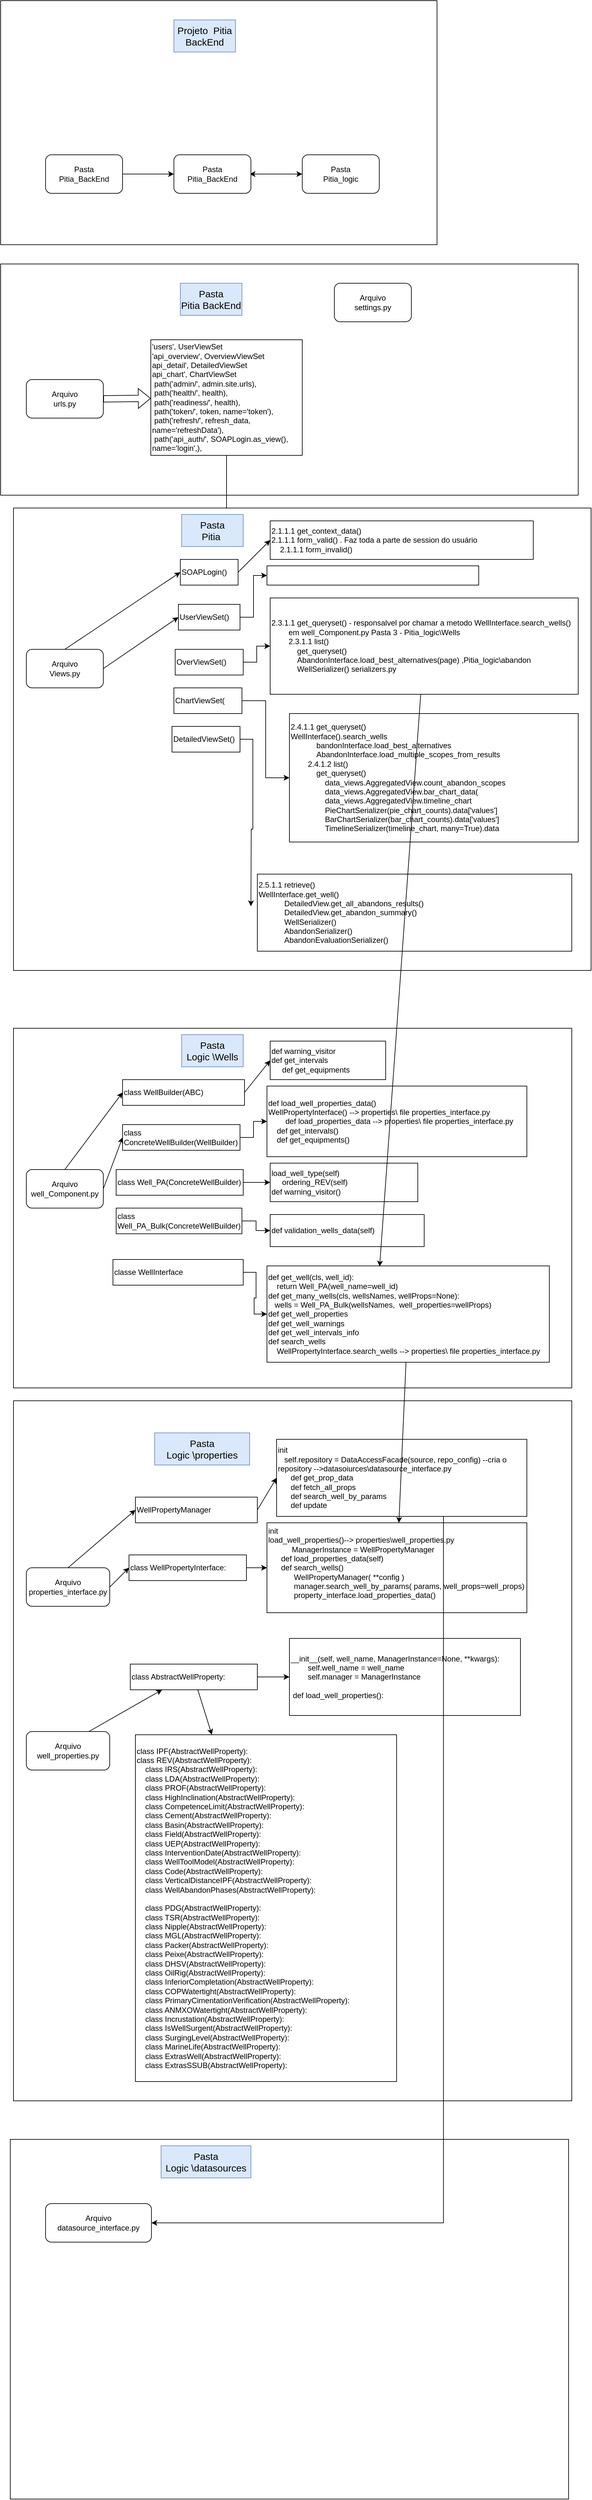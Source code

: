 <mxfile version="22.0.4" type="github">
  <diagram name="Página-1" id="M4AG1U2UbQ92fK8j8NIL">
    <mxGraphModel dx="821" dy="1945" grid="1" gridSize="10" guides="1" tooltips="1" connect="1" arrows="1" fold="1" page="1" pageScale="1" pageWidth="827" pageHeight="1169" math="0" shadow="0">
      <root>
        <mxCell id="0" />
        <mxCell id="1" parent="0" />
        <mxCell id="9rqynmllx5_fteItaD3S-75" value="" style="rounded=0;whiteSpace=wrap;html=1;" vertex="1" parent="1">
          <mxGeometry x="60" y="370" width="900" height="360" as="geometry" />
        </mxCell>
        <mxCell id="9rqynmllx5_fteItaD3S-1" value="" style="rounded=0;whiteSpace=wrap;html=1;" vertex="1" parent="1">
          <mxGeometry x="60" y="-40" width="680" height="380" as="geometry" />
        </mxCell>
        <mxCell id="9rqynmllx5_fteItaD3S-13" value="" style="edgeStyle=orthogonalEdgeStyle;rounded=0;orthogonalLoop=1;jettySize=auto;html=1;" edge="1" parent="1" source="9rqynmllx5_fteItaD3S-2" target="9rqynmllx5_fteItaD3S-12">
          <mxGeometry relative="1" as="geometry" />
        </mxCell>
        <mxCell id="9rqynmllx5_fteItaD3S-2" value="Pasta &lt;br&gt;Pitia_BackEnd" style="rounded=1;whiteSpace=wrap;html=1;" vertex="1" parent="1">
          <mxGeometry x="130" y="200" width="120" height="60" as="geometry" />
        </mxCell>
        <mxCell id="9rqynmllx5_fteItaD3S-4" value="Pasta&lt;br&gt;Pitia_logic" style="rounded=1;whiteSpace=wrap;html=1;" vertex="1" parent="1">
          <mxGeometry x="530" y="200" width="120" height="60" as="geometry" />
        </mxCell>
        <mxCell id="9rqynmllx5_fteItaD3S-7" value="" style="endArrow=classic;startArrow=classic;html=1;rounded=0;" edge="1" parent="1">
          <mxGeometry width="50" height="50" relative="1" as="geometry">
            <mxPoint x="448" y="230" as="sourcePoint" />
            <mxPoint x="530" y="230" as="targetPoint" />
            <Array as="points">
              <mxPoint x="530" y="230" />
            </Array>
          </mxGeometry>
        </mxCell>
        <mxCell id="9rqynmllx5_fteItaD3S-8" value="Projeto&amp;nbsp; Pitia BackEnd" style="text;html=1;strokeColor=#6c8ebf;fillColor=#dae8fc;align=center;verticalAlign=middle;whiteSpace=wrap;rounded=0;fontSize=15;" vertex="1" parent="1">
          <mxGeometry x="330" y="-10" width="96" height="50" as="geometry" />
        </mxCell>
        <mxCell id="9rqynmllx5_fteItaD3S-12" value="Pasta &lt;br&gt;Pitia_BackEnd" style="rounded=1;whiteSpace=wrap;html=1;" vertex="1" parent="1">
          <mxGeometry x="330" y="200" width="120" height="60" as="geometry" />
        </mxCell>
        <mxCell id="9rqynmllx5_fteItaD3S-15" value="Pasta&lt;br&gt;Pitia BackEnd" style="text;html=1;strokeColor=#6c8ebf;fillColor=#dae8fc;align=center;verticalAlign=middle;whiteSpace=wrap;rounded=0;fontSize=15;" vertex="1" parent="1">
          <mxGeometry x="340" y="400" width="96" height="50" as="geometry" />
        </mxCell>
        <mxCell id="9rqynmllx5_fteItaD3S-16" value="Arquivo&lt;br&gt;urls.py" style="rounded=1;whiteSpace=wrap;html=1;" vertex="1" parent="1">
          <mxGeometry x="100" y="550" width="120" height="60" as="geometry" />
        </mxCell>
        <mxCell id="9rqynmllx5_fteItaD3S-17" value="&lt;div&gt;&#39;users&#39;, UserViewSet&lt;/div&gt;&lt;div&gt;&lt;span style=&quot;background-color: initial;&quot;&gt;&#39;api_overview&#39;, OverviewViewSet&lt;/span&gt;&lt;br&gt;&lt;/div&gt;&lt;div&gt;api_detail&#39;, DetailedViewSet&lt;/div&gt;&lt;div&gt;api_chart&#39;, ChartViewSet&lt;/div&gt;&lt;div&gt;&lt;div&gt;&amp;nbsp;path(&#39;admin/&#39;, admin.site.urls),&lt;/div&gt;&lt;div&gt;&amp;nbsp;path(&#39;health/&#39;, health),&lt;/div&gt;&lt;div&gt;&amp;nbsp;path(&#39;readiness/&#39;, health),&lt;/div&gt;&lt;div&gt;&amp;nbsp;path(&#39;token/&#39;, token, name=&#39;token&#39;),&lt;/div&gt;&lt;div&gt;&amp;nbsp;path(&#39;refresh/&#39;, refresh_data, name=&#39;refreshData&#39;),&lt;/div&gt;&lt;div&gt;&amp;nbsp;path(&#39;api_auth/&#39;, SOAPLogin.as_view(), name=&#39;login&#39;,),&lt;/div&gt;&lt;/div&gt;" style="rounded=0;whiteSpace=wrap;html=1;align=left;spacingTop=0;" vertex="1" parent="1">
          <mxGeometry x="294" y="488" width="236" height="180" as="geometry" />
        </mxCell>
        <mxCell id="9rqynmllx5_fteItaD3S-18" value="" style="shape=flexArrow;endArrow=classic;html=1;rounded=0;exitX=1;exitY=0.5;exitDx=0;exitDy=0;" edge="1" parent="1" source="9rqynmllx5_fteItaD3S-16" target="9rqynmllx5_fteItaD3S-17">
          <mxGeometry width="50" height="50" relative="1" as="geometry">
            <mxPoint x="380" y="400" as="sourcePoint" />
            <mxPoint x="430" y="350" as="targetPoint" />
          </mxGeometry>
        </mxCell>
        <mxCell id="9rqynmllx5_fteItaD3S-20" value="Arquivo&lt;br&gt;settings.py" style="rounded=1;whiteSpace=wrap;html=1;" vertex="1" parent="1">
          <mxGeometry x="580" y="400" width="120" height="60" as="geometry" />
        </mxCell>
        <mxCell id="9rqynmllx5_fteItaD3S-21" value="Frameword Django" style="text;html=1;strokeColor=none;fillColor=none;align=center;verticalAlign=middle;whiteSpace=wrap;rounded=0;" vertex="1" parent="1">
          <mxGeometry x="110" y="770" width="60" height="30" as="geometry" />
        </mxCell>
        <mxCell id="9rqynmllx5_fteItaD3S-22" value="" style="edgeStyle=orthogonalEdgeStyle;rounded=0;orthogonalLoop=1;jettySize=auto;html=1;" edge="1" parent="1" source="9rqynmllx5_fteItaD3S-17">
          <mxGeometry relative="1" as="geometry">
            <mxPoint x="260" y="240" as="sourcePoint" />
            <mxPoint x="412" y="800" as="targetPoint" />
          </mxGeometry>
        </mxCell>
        <mxCell id="9rqynmllx5_fteItaD3S-23" value="" style="rounded=0;whiteSpace=wrap;html=1;" vertex="1" parent="1">
          <mxGeometry x="80" y="750" width="900" height="720" as="geometry" />
        </mxCell>
        <mxCell id="9rqynmllx5_fteItaD3S-24" value="Pasta&lt;br&gt;Pitia&amp;nbsp;" style="text;html=1;strokeColor=#6c8ebf;fillColor=#dae8fc;align=center;verticalAlign=middle;whiteSpace=wrap;rounded=0;fontSize=15;" vertex="1" parent="1">
          <mxGeometry x="342" y="760" width="96" height="50" as="geometry" />
        </mxCell>
        <mxCell id="9rqynmllx5_fteItaD3S-25" value="Arquivo&lt;br&gt;Views.py" style="rounded=1;whiteSpace=wrap;html=1;" vertex="1" parent="1">
          <mxGeometry x="100" y="970" width="120" height="60" as="geometry" />
        </mxCell>
        <mxCell id="9rqynmllx5_fteItaD3S-26" value="SOAPLogin()" style="rounded=0;whiteSpace=wrap;html=1;align=left;spacingTop=0;" vertex="1" parent="1">
          <mxGeometry x="340" y="830" width="90" height="40" as="geometry" />
        </mxCell>
        <mxCell id="9rqynmllx5_fteItaD3S-28" value="&lt;div&gt;2.1.1.1 get_context_data()&lt;/div&gt;&lt;div&gt;2.1.1.1 form_valid() . Faz toda a parte de session do usuário&lt;span style=&quot;&quot;&gt;&lt;/span&gt;&lt;/div&gt;&lt;div&gt;&lt;span style=&quot;&quot;&gt;&lt;span style=&quot;&quot;&gt;&lt;span style=&quot;white-space: pre;&quot;&gt;&amp;nbsp;&amp;nbsp;&amp;nbsp;&amp;nbsp;&lt;/span&gt;&lt;/span&gt;2.1.1.1 form_invalid()&lt;/span&gt;&lt;/div&gt;" style="rounded=0;whiteSpace=wrap;html=1;align=left;spacingTop=0;" vertex="1" parent="1">
          <mxGeometry x="480" y="770" width="410" height="60" as="geometry" />
        </mxCell>
        <mxCell id="9rqynmllx5_fteItaD3S-29" value="" style="endArrow=classic;html=1;rounded=0;entryX=0;entryY=0.5;entryDx=0;entryDy=0;exitX=0.5;exitY=0;exitDx=0;exitDy=0;" edge="1" parent="1" source="9rqynmllx5_fteItaD3S-25" target="9rqynmllx5_fteItaD3S-26">
          <mxGeometry width="50" height="50" relative="1" as="geometry">
            <mxPoint x="200" y="980" as="sourcePoint" />
            <mxPoint x="250" y="930" as="targetPoint" />
          </mxGeometry>
        </mxCell>
        <mxCell id="9rqynmllx5_fteItaD3S-30" value="" style="endArrow=classic;html=1;rounded=0;entryX=0;entryY=0.5;entryDx=0;entryDy=0;exitX=1;exitY=0.5;exitDx=0;exitDy=0;" edge="1" parent="1" source="9rqynmllx5_fteItaD3S-26" target="9rqynmllx5_fteItaD3S-28">
          <mxGeometry width="50" height="50" relative="1" as="geometry">
            <mxPoint x="210" y="990" as="sourcePoint" />
            <mxPoint x="320" y="930" as="targetPoint" />
          </mxGeometry>
        </mxCell>
        <mxCell id="9rqynmllx5_fteItaD3S-39" value="" style="edgeStyle=orthogonalEdgeStyle;rounded=0;orthogonalLoop=1;jettySize=auto;html=1;entryX=0;entryY=0.5;entryDx=0;entryDy=0;" edge="1" parent="1" source="9rqynmllx5_fteItaD3S-35" target="9rqynmllx5_fteItaD3S-44">
          <mxGeometry relative="1" as="geometry">
            <mxPoint x="426" y="990" as="targetPoint" />
            <Array as="points" />
          </mxGeometry>
        </mxCell>
        <mxCell id="9rqynmllx5_fteItaD3S-35" value="UserViewSet()" style="rounded=0;whiteSpace=wrap;html=1;align=left;spacingTop=0;" vertex="1" parent="1">
          <mxGeometry x="337" y="900" width="96" height="40" as="geometry" />
        </mxCell>
        <mxCell id="9rqynmllx5_fteItaD3S-37" value="" style="endArrow=classic;html=1;rounded=0;exitX=1;exitY=0.5;exitDx=0;exitDy=0;entryX=0;entryY=0.5;entryDx=0;entryDy=0;" edge="1" parent="1" target="9rqynmllx5_fteItaD3S-35" source="9rqynmllx5_fteItaD3S-25">
          <mxGeometry width="50" height="50" relative="1" as="geometry">
            <mxPoint x="200" y="1050" as="sourcePoint" />
            <mxPoint x="310" y="990" as="targetPoint" />
          </mxGeometry>
        </mxCell>
        <mxCell id="9rqynmllx5_fteItaD3S-40" value="OverViewSet()" style="rounded=0;whiteSpace=wrap;html=1;align=left;spacingTop=0;" vertex="1" parent="1">
          <mxGeometry x="332" y="970" width="106" height="40" as="geometry" />
        </mxCell>
        <mxCell id="9rqynmllx5_fteItaD3S-41" value="ChartViewSet(" style="rounded=0;whiteSpace=wrap;html=1;align=left;spacingTop=0;" vertex="1" parent="1">
          <mxGeometry x="330" y="1030" width="106" height="40" as="geometry" />
        </mxCell>
        <mxCell id="9rqynmllx5_fteItaD3S-44" value="" style="rounded=0;whiteSpace=wrap;html=1;align=left;spacingTop=0;" vertex="1" parent="1">
          <mxGeometry x="475" y="840" width="330" height="30" as="geometry" />
        </mxCell>
        <mxCell id="9rqynmllx5_fteItaD3S-46" value="DetailedViewSet()" style="rounded=0;whiteSpace=wrap;html=1;align=left;spacingTop=0;" vertex="1" parent="1">
          <mxGeometry x="327" y="1090" width="106" height="40" as="geometry" />
        </mxCell>
        <mxCell id="9rqynmllx5_fteItaD3S-47" value="&lt;div&gt;2.3.1.1 get_queryset() - responsalvel por chamar&amp;nbsp;&lt;span style=&quot;background-color: initial;&quot;&gt;a metodo WellInterface.search_wells()&amp;nbsp;&lt;/span&gt;&lt;/div&gt;&lt;div&gt;&lt;span style=&quot;&quot;&gt;&lt;/span&gt;&lt;/div&gt;&lt;div&gt;&lt;span style=&quot;&quot;&gt;&lt;span style=&quot;&quot;&gt;&lt;span style=&quot;white-space: pre;&quot;&gt;&amp;nbsp;&amp;nbsp;&amp;nbsp;&amp;nbsp;&lt;/span&gt;&lt;span style=&quot;white-space: pre;&quot;&gt;&amp;nbsp;&amp;nbsp;&amp;nbsp;&amp;nbsp;&lt;/span&gt;&lt;/span&gt;em well_Component.py Pasta 3 - Pitia_logic\Wells&lt;/span&gt;&lt;/div&gt;&lt;div&gt;&lt;span style=&quot;&quot;&gt;&lt;span style=&quot;&quot;&gt;&lt;span style=&quot;white-space: pre;&quot;&gt;&amp;nbsp;&amp;nbsp;&amp;nbsp;&amp;nbsp;&lt;/span&gt;&lt;span style=&quot;white-space: pre;&quot;&gt;&amp;nbsp;&amp;nbsp;&amp;nbsp;&amp;nbsp;&lt;/span&gt;&lt;/span&gt;2.3.1.1 list()&lt;/span&gt;&lt;/div&gt;&lt;div&gt;&lt;span style=&quot;&quot;&gt;&lt;span style=&quot;&quot;&gt;&lt;span style=&quot;white-space: pre;&quot;&gt;&amp;nbsp;&amp;nbsp;&amp;nbsp;&amp;nbsp;&lt;/span&gt;&lt;span style=&quot;white-space: pre;&quot;&gt;&amp;nbsp;&amp;nbsp;&amp;nbsp;&amp;nbsp;&lt;/span&gt;&lt;span style=&quot;white-space: pre;&quot;&gt;&amp;nbsp;&amp;nbsp;&amp;nbsp;&amp;nbsp;&lt;/span&gt;&lt;/span&gt;get_queryset()&lt;/span&gt;&lt;/div&gt;&lt;div&gt;&lt;span style=&quot;&quot;&gt;&lt;span style=&quot;&quot;&gt;&lt;span style=&quot;white-space: pre;&quot;&gt;&amp;nbsp;&amp;nbsp;&amp;nbsp;&amp;nbsp;&lt;/span&gt;&lt;span style=&quot;white-space: pre;&quot;&gt;&amp;nbsp;&amp;nbsp;&amp;nbsp;&amp;nbsp;&lt;/span&gt;&lt;span style=&quot;white-space: pre;&quot;&gt;&amp;nbsp;&amp;nbsp;&amp;nbsp;&amp;nbsp;&lt;/span&gt;&lt;/span&gt;AbandonInterface.load_best_alternatives(page) ,Pitia_logic\abandon&lt;/span&gt;&lt;/div&gt;&lt;div&gt;&lt;span style=&quot;&quot;&gt;&lt;span style=&quot;&quot;&gt;&lt;span style=&quot;white-space: pre;&quot;&gt;&amp;nbsp;&amp;nbsp;&amp;nbsp;&amp;nbsp;&lt;/span&gt;&lt;span style=&quot;white-space: pre;&quot;&gt;&amp;nbsp;&amp;nbsp;&amp;nbsp;&amp;nbsp;&lt;/span&gt;&lt;span style=&quot;white-space: pre;&quot;&gt;&amp;nbsp;&amp;nbsp;&amp;nbsp;&amp;nbsp;&lt;/span&gt;&lt;/span&gt;WellSerializer() serializers.py&lt;/span&gt;&lt;/div&gt;" style="rounded=0;whiteSpace=wrap;html=1;align=left;spacingTop=0;" vertex="1" parent="1">
          <mxGeometry x="480" y="890" width="480" height="150" as="geometry" />
        </mxCell>
        <mxCell id="9rqynmllx5_fteItaD3S-49" value="&lt;div&gt;2.4.1.1 get_queryset()&lt;/div&gt;&lt;div&gt;WellInterface().search_wells&lt;span style=&quot;&quot;&gt;&lt;/span&gt;&lt;/div&gt;&lt;div&gt;&lt;span style=&quot;&quot;&gt;&lt;span style=&quot;&quot;&gt;&lt;span style=&quot;white-space: pre;&quot;&gt;&amp;nbsp;&amp;nbsp;&amp;nbsp;&amp;nbsp;&lt;/span&gt;&lt;span style=&quot;white-space: pre;&quot;&gt;&amp;nbsp;&amp;nbsp;&amp;nbsp;&amp;nbsp;&lt;/span&gt;&lt;span style=&quot;white-space: pre;&quot;&gt;&amp;nbsp;&amp;nbsp;&amp;nbsp;&amp;nbsp;&lt;/span&gt;&lt;/span&gt;bandonInterface.load_best_alternatives&lt;/span&gt;&lt;/div&gt;&lt;div&gt;&lt;span style=&quot;&quot;&gt;&lt;span style=&quot;&quot;&gt;&lt;span style=&quot;white-space: pre;&quot;&gt;&amp;nbsp;&amp;nbsp;&amp;nbsp;&amp;nbsp;&lt;/span&gt;&lt;span style=&quot;white-space: pre;&quot;&gt;&amp;nbsp;&amp;nbsp;&amp;nbsp;&amp;nbsp;&lt;/span&gt;&lt;span style=&quot;white-space: pre;&quot;&gt;&amp;nbsp;&amp;nbsp;&amp;nbsp;&amp;nbsp;&lt;/span&gt;&lt;/span&gt;AbandonInterface.load_multiple_scopes_from_results&lt;/span&gt;&lt;/div&gt;&lt;div&gt;&lt;span style=&quot;&quot;&gt;&lt;span style=&quot;&quot;&gt;&lt;span style=&quot;white-space: pre;&quot;&gt;&amp;nbsp;&amp;nbsp;&amp;nbsp;&amp;nbsp;&lt;/span&gt;&lt;span style=&quot;white-space: pre;&quot;&gt;&amp;nbsp;&amp;nbsp;&amp;nbsp;&amp;nbsp;&lt;/span&gt;&lt;/span&gt;2.4.1.2 list()&lt;/span&gt;&lt;/div&gt;&lt;div&gt;&lt;span style=&quot;&quot;&gt;&lt;span style=&quot;&quot;&gt;&lt;span style=&quot;white-space: pre;&quot;&gt;&amp;nbsp;&amp;nbsp;&amp;nbsp;&amp;nbsp;&lt;/span&gt;&lt;span style=&quot;white-space: pre;&quot;&gt;&amp;nbsp;&amp;nbsp;&amp;nbsp;&amp;nbsp;&lt;/span&gt;&lt;span style=&quot;white-space: pre;&quot;&gt;&amp;nbsp;&amp;nbsp;&amp;nbsp;&amp;nbsp;&lt;/span&gt;&lt;/span&gt;get_queryset()&lt;/span&gt;&lt;/div&gt;&lt;div&gt;&lt;span style=&quot;&quot;&gt;&lt;span style=&quot;&quot;&gt;&lt;span style=&quot;white-space: pre;&quot;&gt;&amp;nbsp;&amp;nbsp;&amp;nbsp;&amp;nbsp;&lt;/span&gt;&lt;span style=&quot;white-space: pre;&quot;&gt;&amp;nbsp;&amp;nbsp;&amp;nbsp;&amp;nbsp;&lt;/span&gt;&lt;span style=&quot;white-space: pre;&quot;&gt;&amp;nbsp;&amp;nbsp;&amp;nbsp;&amp;nbsp;&lt;/span&gt;&lt;span style=&quot;white-space: pre;&quot;&gt;&amp;nbsp;&amp;nbsp;&amp;nbsp;&amp;nbsp;&lt;/span&gt;&lt;/span&gt;data_views.AggregatedView.count_abandon_scopes&lt;/span&gt;&lt;/div&gt;&lt;div&gt;&lt;span style=&quot;&quot;&gt;&lt;span style=&quot;&quot;&gt;&lt;span style=&quot;white-space: pre;&quot;&gt;&amp;nbsp;&amp;nbsp;&amp;nbsp;&amp;nbsp;&lt;/span&gt;&lt;span style=&quot;white-space: pre;&quot;&gt;&amp;nbsp;&amp;nbsp;&amp;nbsp;&amp;nbsp;&lt;/span&gt;&lt;span style=&quot;white-space: pre;&quot;&gt;&amp;nbsp;&amp;nbsp;&amp;nbsp;&amp;nbsp;&lt;/span&gt;&lt;span style=&quot;white-space: pre;&quot;&gt;&amp;nbsp;&amp;nbsp;&amp;nbsp;&amp;nbsp;&lt;/span&gt;&lt;/span&gt;data_views.AggregatedView.bar_chart_data(&lt;/span&gt;&lt;/div&gt;&lt;div&gt;&lt;span style=&quot;&quot;&gt;&lt;span style=&quot;&quot;&gt;&lt;span style=&quot;white-space: pre;&quot;&gt;&amp;nbsp;&amp;nbsp;&amp;nbsp;&amp;nbsp;&lt;/span&gt;&lt;span style=&quot;white-space: pre;&quot;&gt;&amp;nbsp;&amp;nbsp;&amp;nbsp;&amp;nbsp;&lt;/span&gt;&lt;span style=&quot;white-space: pre;&quot;&gt;&amp;nbsp;&amp;nbsp;&amp;nbsp;&amp;nbsp;&lt;/span&gt;&lt;span style=&quot;white-space: pre;&quot;&gt;&amp;nbsp;&amp;nbsp;&amp;nbsp;&amp;nbsp;&lt;/span&gt;&lt;/span&gt;data_views.AggregatedView.timeline_chart&lt;span style=&quot;&quot;&gt;&lt;span style=&quot;white-space: pre;&quot;&gt;&amp;nbsp;&amp;nbsp;&amp;nbsp;&amp;nbsp;&lt;/span&gt;&lt;/span&gt;&lt;/span&gt;&lt;/div&gt;&lt;div&gt;&lt;span style=&quot;&quot;&gt;&lt;span style=&quot;&quot;&gt;&lt;span style=&quot;white-space: pre;&quot;&gt;&amp;nbsp;&amp;nbsp;&amp;nbsp;&amp;nbsp;&lt;/span&gt;&lt;span style=&quot;white-space: pre;&quot;&gt;&amp;nbsp;&amp;nbsp;&amp;nbsp;&amp;nbsp;&lt;/span&gt;&lt;span style=&quot;white-space: pre;&quot;&gt;&amp;nbsp;&amp;nbsp;&amp;nbsp;&amp;nbsp;&lt;/span&gt;&lt;span style=&quot;white-space: pre;&quot;&gt;&amp;nbsp;&amp;nbsp;&amp;nbsp;&amp;nbsp;&lt;/span&gt;&lt;/span&gt;PieChartSerializer(pie_chart_counts).data[&#39;values&#39;]&lt;/span&gt;&lt;/div&gt;&lt;div&gt;&lt;span style=&quot;&quot;&gt;&lt;span style=&quot;&quot;&gt;&lt;span style=&quot;white-space: pre;&quot;&gt;&amp;nbsp;&amp;nbsp;&amp;nbsp;&amp;nbsp;&lt;/span&gt;&lt;span style=&quot;white-space: pre;&quot;&gt;&amp;nbsp;&amp;nbsp;&amp;nbsp;&amp;nbsp;&lt;/span&gt;&lt;span style=&quot;white-space: pre;&quot;&gt;&amp;nbsp;&amp;nbsp;&amp;nbsp;&amp;nbsp;&lt;/span&gt;&lt;span style=&quot;white-space: pre;&quot;&gt;&amp;nbsp;&amp;nbsp;&amp;nbsp;&amp;nbsp;&lt;/span&gt;&lt;/span&gt;BarChartSerializer(bar_chart_counts).data[&#39;values&#39;]&lt;/span&gt;&lt;/div&gt;&lt;div&gt;&lt;span style=&quot;&quot;&gt;&lt;span style=&quot;&quot;&gt;&lt;span style=&quot;white-space: pre;&quot;&gt;&amp;nbsp;&amp;nbsp;&amp;nbsp;&amp;nbsp;&lt;/span&gt;&lt;span style=&quot;white-space: pre;&quot;&gt;&amp;nbsp;&amp;nbsp;&amp;nbsp;&amp;nbsp;&lt;/span&gt;&lt;span style=&quot;white-space: pre;&quot;&gt;&amp;nbsp;&amp;nbsp;&amp;nbsp;&amp;nbsp;&lt;/span&gt;&lt;span style=&quot;white-space: pre;&quot;&gt;&amp;nbsp;&amp;nbsp;&amp;nbsp;&amp;nbsp;&lt;/span&gt;&lt;/span&gt;TimelineSerializer(timeline_chart, many=True).data&lt;/span&gt;&lt;/div&gt;" style="rounded=0;whiteSpace=wrap;html=1;align=left;spacingTop=0;" vertex="1" parent="1">
          <mxGeometry x="510" y="1070" width="450" height="200" as="geometry" />
        </mxCell>
        <mxCell id="9rqynmllx5_fteItaD3S-50" value="&lt;div&gt;2.5.1.1 retrieve()&lt;/div&gt;&lt;div&gt;WellInterface.get_well()&lt;span style=&quot;&quot;&gt;&lt;/span&gt;&lt;/div&gt;&lt;div&gt;&lt;span style=&quot;&quot;&gt;&lt;span style=&quot;&quot;&gt;&lt;span style=&quot;white-space: pre;&quot;&gt;&amp;nbsp;&amp;nbsp;&amp;nbsp;&amp;nbsp;&lt;/span&gt;&lt;span style=&quot;white-space: pre;&quot;&gt;&amp;nbsp;&amp;nbsp;&amp;nbsp;&amp;nbsp;&lt;/span&gt;&lt;span style=&quot;white-space: pre;&quot;&gt;&amp;nbsp;&amp;nbsp;&amp;nbsp;&amp;nbsp;&lt;/span&gt;&lt;/span&gt;DetailedView.get_all_abandons_results()&lt;/span&gt;&lt;/div&gt;&lt;div&gt;&lt;span style=&quot;&quot;&gt;&lt;span style=&quot;&quot;&gt;&lt;span style=&quot;white-space: pre;&quot;&gt;&amp;nbsp;&amp;nbsp;&amp;nbsp;&amp;nbsp;&lt;/span&gt;&lt;span style=&quot;white-space: pre;&quot;&gt;&amp;nbsp;&amp;nbsp;&amp;nbsp;&amp;nbsp;&lt;/span&gt;&lt;span style=&quot;white-space: pre;&quot;&gt;&amp;nbsp;&amp;nbsp;&amp;nbsp;&amp;nbsp;&lt;/span&gt;&lt;/span&gt;DetailedView.get_abandon_summary()&lt;/span&gt;&lt;/div&gt;&lt;div&gt;&lt;span style=&quot;&quot;&gt;&lt;span style=&quot;&quot;&gt;&lt;span style=&quot;white-space: pre;&quot;&gt;&amp;nbsp;&amp;nbsp;&amp;nbsp;&amp;nbsp;&lt;/span&gt;&lt;span style=&quot;white-space: pre;&quot;&gt;&amp;nbsp;&amp;nbsp;&amp;nbsp;&amp;nbsp;&lt;/span&gt;&lt;span style=&quot;white-space: pre;&quot;&gt;&amp;nbsp;&amp;nbsp;&amp;nbsp;&amp;nbsp;&lt;/span&gt;&lt;/span&gt;WellSerializer()&lt;/span&gt;&lt;/div&gt;&lt;div&gt;&lt;span style=&quot;&quot;&gt;&lt;span style=&quot;&quot;&gt;&lt;span style=&quot;white-space: pre;&quot;&gt;&amp;nbsp;&amp;nbsp;&amp;nbsp;&amp;nbsp;&lt;/span&gt;&lt;span style=&quot;white-space: pre;&quot;&gt;&amp;nbsp;&amp;nbsp;&amp;nbsp;&amp;nbsp;&lt;/span&gt;&lt;span style=&quot;white-space: pre;&quot;&gt;&amp;nbsp;&amp;nbsp;&amp;nbsp;&amp;nbsp;&lt;/span&gt;&lt;/span&gt;AbandonSerializer()&lt;/span&gt;&lt;/div&gt;&lt;div&gt;&lt;span style=&quot;&quot;&gt;&lt;span style=&quot;&quot;&gt;&lt;span style=&quot;white-space: pre;&quot;&gt;&amp;nbsp;&amp;nbsp;&amp;nbsp;&amp;nbsp;&lt;/span&gt;&lt;span style=&quot;white-space: pre;&quot;&gt;&amp;nbsp;&amp;nbsp;&amp;nbsp;&amp;nbsp;&lt;/span&gt;&lt;span style=&quot;white-space: pre;&quot;&gt;&amp;nbsp;&amp;nbsp;&amp;nbsp;&amp;nbsp;&lt;/span&gt;&lt;/span&gt;AbandonEvaluationSerializer()&lt;/span&gt;&lt;/div&gt;" style="rounded=0;whiteSpace=wrap;html=1;align=left;spacingTop=0;" vertex="1" parent="1">
          <mxGeometry x="460" y="1320" width="490" height="120" as="geometry" />
        </mxCell>
        <mxCell id="9rqynmllx5_fteItaD3S-51" value="" style="edgeStyle=orthogonalEdgeStyle;rounded=0;orthogonalLoop=1;jettySize=auto;html=1;entryX=0;entryY=0.5;entryDx=0;entryDy=0;" edge="1" parent="1" source="9rqynmllx5_fteItaD3S-40" target="9rqynmllx5_fteItaD3S-47">
          <mxGeometry relative="1" as="geometry">
            <mxPoint x="443" y="930" as="sourcePoint" />
            <mxPoint x="490" y="960" as="targetPoint" />
            <Array as="points" />
          </mxGeometry>
        </mxCell>
        <mxCell id="9rqynmllx5_fteItaD3S-52" value="" style="edgeStyle=orthogonalEdgeStyle;rounded=0;orthogonalLoop=1;jettySize=auto;html=1;" edge="1" parent="1" source="9rqynmllx5_fteItaD3S-41" target="9rqynmllx5_fteItaD3S-49">
          <mxGeometry relative="1" as="geometry">
            <mxPoint x="448" y="1000" as="sourcePoint" />
            <mxPoint x="490" y="970" as="targetPoint" />
            <Array as="points" />
          </mxGeometry>
        </mxCell>
        <mxCell id="9rqynmllx5_fteItaD3S-53" value="" style="edgeStyle=orthogonalEdgeStyle;rounded=0;orthogonalLoop=1;jettySize=auto;html=1;exitX=1;exitY=0.5;exitDx=0;exitDy=0;" edge="1" parent="1" source="9rqynmllx5_fteItaD3S-46">
          <mxGeometry relative="1" as="geometry">
            <mxPoint x="446" y="1060" as="sourcePoint" />
            <mxPoint x="450" y="1370" as="targetPoint" />
            <Array as="points" />
          </mxGeometry>
        </mxCell>
        <mxCell id="9rqynmllx5_fteItaD3S-55" value="" style="rounded=0;whiteSpace=wrap;html=1;" vertex="1" parent="1">
          <mxGeometry x="80" y="1560" width="870" height="560" as="geometry" />
        </mxCell>
        <mxCell id="9rqynmllx5_fteItaD3S-56" value="Pasta&lt;br&gt;Logic \Wells" style="text;html=1;strokeColor=#6c8ebf;fillColor=#dae8fc;align=center;verticalAlign=middle;whiteSpace=wrap;rounded=0;fontSize=15;" vertex="1" parent="1">
          <mxGeometry x="342" y="1570" width="96" height="50" as="geometry" />
        </mxCell>
        <mxCell id="9rqynmllx5_fteItaD3S-57" value="Arquivo&lt;br&gt;well_Component.py" style="rounded=1;whiteSpace=wrap;html=1;" vertex="1" parent="1">
          <mxGeometry x="100" y="1780" width="120" height="60" as="geometry" />
        </mxCell>
        <mxCell id="9rqynmllx5_fteItaD3S-58" value="class WellBuilder(ABC)" style="rounded=0;whiteSpace=wrap;html=1;align=left;spacingTop=0;" vertex="1" parent="1">
          <mxGeometry x="250" y="1640" width="190" height="40" as="geometry" />
        </mxCell>
        <mxCell id="9rqynmllx5_fteItaD3S-59" value="&lt;div&gt;def warning_visitor&lt;/div&gt;&lt;div&gt; def get_intervals&lt;span style=&quot;&quot;&gt;&lt;/span&gt;&lt;/div&gt;&lt;div&gt;&lt;span style=&quot;&quot;&gt;&lt;span style=&quot;&quot;&gt;&lt;span style=&quot;white-space: pre;&quot;&gt;&amp;nbsp;&amp;nbsp;&amp;nbsp;&amp;nbsp;&lt;/span&gt;&lt;/span&gt; def get_equipments&lt;/span&gt;&lt;/div&gt;" style="rounded=0;whiteSpace=wrap;html=1;align=left;spacingTop=0;" vertex="1" parent="1">
          <mxGeometry x="480" y="1580" width="180" height="60" as="geometry" />
        </mxCell>
        <mxCell id="9rqynmllx5_fteItaD3S-60" value="" style="endArrow=classic;html=1;rounded=0;entryX=0;entryY=0.5;entryDx=0;entryDy=0;exitX=0.5;exitY=0;exitDx=0;exitDy=0;" edge="1" parent="1" source="9rqynmllx5_fteItaD3S-57" target="9rqynmllx5_fteItaD3S-58">
          <mxGeometry width="50" height="50" relative="1" as="geometry">
            <mxPoint x="200" y="1790" as="sourcePoint" />
            <mxPoint x="250" y="1740" as="targetPoint" />
          </mxGeometry>
        </mxCell>
        <mxCell id="9rqynmllx5_fteItaD3S-61" value="" style="endArrow=classic;html=1;rounded=0;entryX=0;entryY=0.5;entryDx=0;entryDy=0;exitX=1;exitY=0.5;exitDx=0;exitDy=0;" edge="1" parent="1" source="9rqynmllx5_fteItaD3S-58" target="9rqynmllx5_fteItaD3S-59">
          <mxGeometry width="50" height="50" relative="1" as="geometry">
            <mxPoint x="210" y="1800" as="sourcePoint" />
            <mxPoint x="320" y="1740" as="targetPoint" />
          </mxGeometry>
        </mxCell>
        <mxCell id="9rqynmllx5_fteItaD3S-62" value="" style="edgeStyle=orthogonalEdgeStyle;rounded=0;orthogonalLoop=1;jettySize=auto;html=1;entryX=0;entryY=0.5;entryDx=0;entryDy=0;" edge="1" parent="1" source="9rqynmllx5_fteItaD3S-63" target="9rqynmllx5_fteItaD3S-67">
          <mxGeometry relative="1" as="geometry">
            <mxPoint x="426" y="1800" as="targetPoint" />
            <Array as="points" />
          </mxGeometry>
        </mxCell>
        <mxCell id="9rqynmllx5_fteItaD3S-63" value="class ConcreteWellBuilder(WellBuilder)" style="rounded=0;whiteSpace=wrap;html=1;align=left;spacingTop=0;" vertex="1" parent="1">
          <mxGeometry x="250" y="1710" width="183" height="40" as="geometry" />
        </mxCell>
        <mxCell id="9rqynmllx5_fteItaD3S-64" value="" style="endArrow=classic;html=1;rounded=0;exitX=1;exitY=0.5;exitDx=0;exitDy=0;entryX=0;entryY=0.5;entryDx=0;entryDy=0;" edge="1" parent="1" source="9rqynmllx5_fteItaD3S-57" target="9rqynmllx5_fteItaD3S-63">
          <mxGeometry width="50" height="50" relative="1" as="geometry">
            <mxPoint x="200" y="1860" as="sourcePoint" />
            <mxPoint x="310" y="1800" as="targetPoint" />
          </mxGeometry>
        </mxCell>
        <mxCell id="9rqynmllx5_fteItaD3S-65" value="class Well_PA(ConcreteWellBuilder)" style="rounded=0;whiteSpace=wrap;html=1;align=left;spacingTop=0;" vertex="1" parent="1">
          <mxGeometry x="240" y="1780" width="198" height="40" as="geometry" />
        </mxCell>
        <mxCell id="9rqynmllx5_fteItaD3S-66" value="class Well_PA_Bulk(ConcreteWellBuilder)" style="rounded=0;whiteSpace=wrap;html=1;align=left;spacingTop=0;" vertex="1" parent="1">
          <mxGeometry x="240" y="1840" width="196" height="40" as="geometry" />
        </mxCell>
        <mxCell id="9rqynmllx5_fteItaD3S-67" value="&lt;div&gt;def load_well_properties_data()&lt;/div&gt;&lt;div&gt;WellPropertyInterface() --&amp;gt; properties\ file properties_interface.py&lt;span style=&quot;&quot;&gt;&lt;/span&gt;&lt;/div&gt;&lt;div&gt;&lt;span style=&quot;&quot;&gt;&lt;span style=&quot;&quot;&gt;&lt;span style=&quot;white-space: pre;&quot;&gt;&amp;nbsp;&amp;nbsp;&amp;nbsp;&amp;nbsp;&lt;/span&gt;&lt;span style=&quot;white-space: pre;&quot;&gt;&amp;nbsp;&amp;nbsp;&amp;nbsp;&amp;nbsp;&lt;/span&gt;&lt;/span&gt;def load_properties_data --&amp;gt; properties\ file properties_interface.py&lt;/span&gt;&lt;/div&gt;&lt;div&gt;&lt;span style=&quot;&quot;&gt;&lt;span style=&quot;&quot;&gt;&lt;span style=&quot;white-space: pre;&quot;&gt;&amp;nbsp;&amp;nbsp;&amp;nbsp;&amp;nbsp;&lt;/span&gt;&lt;/span&gt;def get_intervals()&lt;/span&gt;&lt;/div&gt;&lt;div&gt;&lt;span style=&quot;&quot;&gt;&lt;span style=&quot;&quot;&gt;&lt;span style=&quot;white-space: pre;&quot;&gt;&amp;nbsp;&amp;nbsp;&amp;nbsp;&amp;nbsp;&lt;/span&gt;&lt;/span&gt;def get_equipments()&lt;/span&gt;&lt;/div&gt;" style="rounded=0;whiteSpace=wrap;html=1;align=left;spacingTop=0;" vertex="1" parent="1">
          <mxGeometry x="475" y="1650" width="405" height="110" as="geometry" />
        </mxCell>
        <mxCell id="9rqynmllx5_fteItaD3S-68" value="classe WellInterface" style="rounded=0;whiteSpace=wrap;html=1;align=left;spacingTop=0;" vertex="1" parent="1">
          <mxGeometry x="235" y="1920" width="203" height="40" as="geometry" />
        </mxCell>
        <mxCell id="9rqynmllx5_fteItaD3S-69" value="&lt;div&gt;load_well_type(self)&lt;/div&gt;&lt;div&gt;&amp;nbsp; &amp;nbsp; &amp;nbsp;ordering_REV(self)&lt;/div&gt;&lt;div&gt; def warning_visitor()&lt;span style=&quot;&quot;&gt;&lt;/span&gt;&lt;/div&gt;" style="rounded=0;whiteSpace=wrap;html=1;align=left;spacingTop=0;" vertex="1" parent="1">
          <mxGeometry x="480" y="1770" width="230" height="60" as="geometry" />
        </mxCell>
        <mxCell id="9rqynmllx5_fteItaD3S-70" value="def validation_wells_data(self)&amp;nbsp;" style="rounded=0;whiteSpace=wrap;html=1;align=left;spacingTop=0;" vertex="1" parent="1">
          <mxGeometry x="480" y="1850" width="240" height="50" as="geometry" />
        </mxCell>
        <mxCell id="9rqynmllx5_fteItaD3S-71" value="&lt;div&gt;def get_well(cls, well_id):&lt;/div&gt;&lt;div&gt;&amp;nbsp; &amp;nbsp; return Well_PA(well_name=well_id)&lt;/div&gt;&lt;div&gt; def get_many_wells(cls, wellsNames, wellProps=None):&lt;span style=&quot;&quot;&gt;&lt;/span&gt;&lt;/div&gt;&lt;div&gt;&amp;nbsp; &amp;nbsp;wells = Well_PA_Bulk(wellsNames,&amp;nbsp; well_properties=wellProps)&lt;/div&gt;&lt;div&gt;&lt;span style=&quot;&quot;&gt;def get_well_properties&lt;/span&gt;&lt;/div&gt;&lt;div&gt;&lt;span style=&quot;&quot;&gt;def get_well_warnings&lt;/span&gt;&lt;/div&gt;&lt;div&gt;&lt;span style=&quot;&quot;&gt;def get_well_intervals_info&lt;/span&gt;&lt;/div&gt;&lt;div&gt;&lt;span style=&quot;&quot;&gt;def search_wells&lt;/span&gt;&lt;/div&gt;&lt;div&gt;&lt;span style=&quot;&quot;&gt;&lt;span style=&quot;&quot;&gt;&lt;span style=&quot;white-space: pre;&quot;&gt;&amp;nbsp;&amp;nbsp;&amp;nbsp;&amp;nbsp;&lt;/span&gt;&lt;/span&gt;WellPropertyInterface.search_wells --&amp;gt; properties\ file properties_interface.py&lt;/span&gt;&lt;/div&gt;" style="rounded=0;whiteSpace=wrap;html=1;align=left;spacingTop=0;" vertex="1" parent="1">
          <mxGeometry x="475" y="1930" width="440" height="150" as="geometry" />
        </mxCell>
        <mxCell id="9rqynmllx5_fteItaD3S-72" value="" style="edgeStyle=orthogonalEdgeStyle;rounded=0;orthogonalLoop=1;jettySize=auto;html=1;entryX=0;entryY=0.5;entryDx=0;entryDy=0;" edge="1" parent="1" source="9rqynmllx5_fteItaD3S-65" target="9rqynmllx5_fteItaD3S-69">
          <mxGeometry relative="1" as="geometry">
            <mxPoint x="443" y="1740" as="sourcePoint" />
            <mxPoint x="490" y="1770" as="targetPoint" />
            <Array as="points" />
          </mxGeometry>
        </mxCell>
        <mxCell id="9rqynmllx5_fteItaD3S-73" value="" style="edgeStyle=orthogonalEdgeStyle;rounded=0;orthogonalLoop=1;jettySize=auto;html=1;" edge="1" parent="1" source="9rqynmllx5_fteItaD3S-66" target="9rqynmllx5_fteItaD3S-70">
          <mxGeometry relative="1" as="geometry">
            <mxPoint x="448" y="1810" as="sourcePoint" />
            <mxPoint x="490" y="1780" as="targetPoint" />
            <Array as="points" />
          </mxGeometry>
        </mxCell>
        <mxCell id="9rqynmllx5_fteItaD3S-74" value="" style="edgeStyle=orthogonalEdgeStyle;rounded=0;orthogonalLoop=1;jettySize=auto;html=1;exitX=1;exitY=0.5;exitDx=0;exitDy=0;entryX=0;entryY=0.5;entryDx=0;entryDy=0;" edge="1" parent="1" source="9rqynmllx5_fteItaD3S-68" target="9rqynmllx5_fteItaD3S-71">
          <mxGeometry relative="1" as="geometry">
            <mxPoint x="446" y="1870" as="sourcePoint" />
            <mxPoint x="450" y="2180" as="targetPoint" />
            <Array as="points" />
          </mxGeometry>
        </mxCell>
        <mxCell id="9rqynmllx5_fteItaD3S-78" value="" style="endArrow=classic;html=1;rounded=0;entryX=0.399;entryY=0.006;entryDx=0;entryDy=0;entryPerimeter=0;" edge="1" parent="1" source="9rqynmllx5_fteItaD3S-47" target="9rqynmllx5_fteItaD3S-71">
          <mxGeometry width="50" height="50" relative="1" as="geometry">
            <mxPoint x="470" y="1410" as="sourcePoint" />
            <mxPoint x="620" y="1530" as="targetPoint" />
          </mxGeometry>
        </mxCell>
        <mxCell id="9rqynmllx5_fteItaD3S-79" value="" style="rounded=0;whiteSpace=wrap;html=1;" vertex="1" parent="1">
          <mxGeometry x="80" y="2140" width="870" height="1090" as="geometry" />
        </mxCell>
        <mxCell id="9rqynmllx5_fteItaD3S-80" value="Pasta&lt;br&gt;Logic \properties" style="text;html=1;strokeColor=#6c8ebf;fillColor=#dae8fc;align=center;verticalAlign=middle;whiteSpace=wrap;rounded=0;fontSize=15;" vertex="1" parent="1">
          <mxGeometry x="300" y="2190" width="148" height="50" as="geometry" />
        </mxCell>
        <mxCell id="9rqynmllx5_fteItaD3S-81" value="Arquivo&lt;br&gt;properties_interface.py" style="rounded=1;whiteSpace=wrap;html=1;" vertex="1" parent="1">
          <mxGeometry x="100" y="2400" width="130" height="60" as="geometry" />
        </mxCell>
        <mxCell id="9rqynmllx5_fteItaD3S-82" value="WellPropertyManager" style="rounded=0;whiteSpace=wrap;html=1;align=left;spacingTop=0;" vertex="1" parent="1">
          <mxGeometry x="270" y="2290" width="190" height="40" as="geometry" />
        </mxCell>
        <mxCell id="9rqynmllx5_fteItaD3S-83" value="&lt;div&gt;init&lt;/div&gt;&lt;div&gt;&amp;nbsp; &amp;nbsp;self.repository = DataAccessFacade(source, repo_config) --cria o repository --&amp;gt;datasoiurces\datasource_interface.py&lt;span style=&quot;&quot;&gt;&lt;/span&gt;&lt;/div&gt;&lt;div&gt;&lt;span style=&quot;&quot;&gt;&lt;span style=&quot;&quot;&gt;&lt;span style=&quot;white-space: pre;&quot;&gt;&amp;nbsp;&amp;nbsp;&amp;nbsp;&amp;nbsp;&lt;/span&gt;&lt;/span&gt;&amp;nbsp; def get_prop_data&lt;/span&gt;&lt;/div&gt;&lt;div&gt;&lt;span style=&quot;&quot;&gt;&lt;span style=&quot;&quot;&gt;&lt;span style=&quot;white-space: pre;&quot;&gt;&amp;nbsp;&amp;nbsp;&amp;nbsp;&amp;nbsp;&lt;/span&gt;&lt;/span&gt;&amp;nbsp; def fetch_all_props&lt;/span&gt;&lt;/div&gt;&lt;div&gt;&lt;span style=&quot;&quot;&gt;&lt;span style=&quot;&quot;&gt;&lt;span style=&quot;white-space: pre;&quot;&gt;&amp;nbsp;&amp;nbsp;&amp;nbsp;&amp;nbsp;&lt;/span&gt;&lt;/span&gt;&amp;nbsp; def search_well_by_params&lt;/span&gt;&lt;/div&gt;&lt;div&gt;&lt;span style=&quot;&quot;&gt;&lt;span style=&quot;&quot;&gt;&lt;span style=&quot;white-space: pre;&quot;&gt;&amp;nbsp;&amp;nbsp;&amp;nbsp;&amp;nbsp;&lt;/span&gt;&lt;/span&gt;&amp;nbsp; def update&lt;/span&gt;&lt;/div&gt;" style="rounded=0;whiteSpace=wrap;html=1;align=left;spacingTop=0;" vertex="1" parent="1">
          <mxGeometry x="490" y="2200" width="390" height="120" as="geometry" />
        </mxCell>
        <mxCell id="9rqynmllx5_fteItaD3S-84" value="" style="endArrow=classic;html=1;rounded=0;entryX=0;entryY=0.5;entryDx=0;entryDy=0;exitX=0.5;exitY=0;exitDx=0;exitDy=0;" edge="1" parent="1" source="9rqynmllx5_fteItaD3S-81" target="9rqynmllx5_fteItaD3S-82">
          <mxGeometry width="50" height="50" relative="1" as="geometry">
            <mxPoint x="210" y="2410" as="sourcePoint" />
            <mxPoint x="260" y="2360" as="targetPoint" />
          </mxGeometry>
        </mxCell>
        <mxCell id="9rqynmllx5_fteItaD3S-85" value="" style="endArrow=classic;html=1;rounded=0;entryX=0;entryY=0.5;entryDx=0;entryDy=0;exitX=1;exitY=0.5;exitDx=0;exitDy=0;" edge="1" parent="1" source="9rqynmllx5_fteItaD3S-82" target="9rqynmllx5_fteItaD3S-83">
          <mxGeometry width="50" height="50" relative="1" as="geometry">
            <mxPoint x="220" y="2420" as="sourcePoint" />
            <mxPoint x="330" y="2360" as="targetPoint" />
          </mxGeometry>
        </mxCell>
        <mxCell id="9rqynmllx5_fteItaD3S-86" value="" style="edgeStyle=orthogonalEdgeStyle;rounded=0;orthogonalLoop=1;jettySize=auto;html=1;entryX=0;entryY=0.5;entryDx=0;entryDy=0;" edge="1" parent="1" source="9rqynmllx5_fteItaD3S-87" target="9rqynmllx5_fteItaD3S-91">
          <mxGeometry relative="1" as="geometry">
            <mxPoint x="436" y="2420" as="targetPoint" />
            <Array as="points" />
          </mxGeometry>
        </mxCell>
        <mxCell id="9rqynmllx5_fteItaD3S-87" value="class WellPropertyInterface:" style="rounded=0;whiteSpace=wrap;html=1;align=left;spacingTop=0;" vertex="1" parent="1">
          <mxGeometry x="260" y="2380" width="183" height="40" as="geometry" />
        </mxCell>
        <mxCell id="9rqynmllx5_fteItaD3S-88" value="" style="endArrow=classic;html=1;rounded=0;exitX=1;exitY=0.5;exitDx=0;exitDy=0;entryX=0;entryY=0.5;entryDx=0;entryDy=0;" edge="1" parent="1" source="9rqynmllx5_fteItaD3S-81" target="9rqynmllx5_fteItaD3S-87">
          <mxGeometry width="50" height="50" relative="1" as="geometry">
            <mxPoint x="210" y="2480" as="sourcePoint" />
            <mxPoint x="320" y="2420" as="targetPoint" />
          </mxGeometry>
        </mxCell>
        <mxCell id="9rqynmllx5_fteItaD3S-89" value="class AbstractWellProperty:" style="rounded=0;whiteSpace=wrap;html=1;align=left;spacingTop=0;" vertex="1" parent="1">
          <mxGeometry x="262" y="2550" width="198" height="40" as="geometry" />
        </mxCell>
        <mxCell id="9rqynmllx5_fteItaD3S-90" value="&lt;div&gt;class IPF(AbstractWellProperty):&lt;/div&gt;&lt;div&gt;class REV(AbstractWellProperty):&lt;span style=&quot;&quot;&gt;&lt;/span&gt;&lt;/div&gt;&lt;div&gt;&lt;span style=&quot;&quot;&gt;&lt;span style=&quot;&quot;&gt;&lt;span style=&quot;white-space: pre;&quot;&gt;&amp;nbsp;&amp;nbsp;&amp;nbsp;&amp;nbsp;&lt;/span&gt;&lt;/span&gt;class IRS(AbstractWellProperty):&lt;/span&gt;&lt;/div&gt;&lt;div&gt;&lt;span style=&quot;&quot;&gt;&lt;span style=&quot;&quot;&gt;&lt;span style=&quot;white-space: pre;&quot;&gt;&amp;nbsp;&amp;nbsp;&amp;nbsp;&amp;nbsp;&lt;/span&gt;&lt;/span&gt;class LDA(AbstractWellProperty):&lt;/span&gt;&lt;/div&gt;&lt;div&gt;&lt;span style=&quot;&quot;&gt;&lt;span style=&quot;&quot;&gt;&lt;span style=&quot;white-space: pre;&quot;&gt;&amp;nbsp;&amp;nbsp;&amp;nbsp;&amp;nbsp;&lt;/span&gt;&lt;/span&gt;class PROF(AbstractWellProperty):&lt;/span&gt;&lt;/div&gt;&lt;div&gt;&lt;span style=&quot;&quot;&gt;&lt;span style=&quot;&quot;&gt;&lt;span style=&quot;white-space: pre;&quot;&gt;&amp;nbsp;&amp;nbsp;&amp;nbsp;&amp;nbsp;&lt;/span&gt;&lt;/span&gt;class HighInclination(AbstractWellProperty):&lt;/span&gt;&lt;/div&gt;&lt;div&gt;&lt;span style=&quot;&quot;&gt;&lt;span style=&quot;&quot;&gt;&lt;span style=&quot;white-space: pre;&quot;&gt;&amp;nbsp;&amp;nbsp;&amp;nbsp;&amp;nbsp;&lt;/span&gt;&lt;/span&gt;class CompetenceLimit(AbstractWellProperty):&lt;/span&gt;&lt;/div&gt;&lt;div&gt;&lt;span style=&quot;&quot;&gt;&lt;span style=&quot;&quot;&gt;&lt;span style=&quot;white-space: pre;&quot;&gt;&amp;nbsp;&amp;nbsp;&amp;nbsp;&amp;nbsp;&lt;/span&gt;&lt;/span&gt;class Cement(AbstractWellProperty):&lt;/span&gt;&lt;/div&gt;&lt;div&gt;&lt;span style=&quot;&quot;&gt;&lt;span style=&quot;&quot;&gt;&lt;span style=&quot;white-space: pre;&quot;&gt;&amp;nbsp;&amp;nbsp;&amp;nbsp;&amp;nbsp;&lt;/span&gt;&lt;/span&gt;class Basin(AbstractWellProperty):&lt;/span&gt;&lt;/div&gt;&lt;div&gt;&lt;span style=&quot;&quot;&gt;&lt;span style=&quot;&quot;&gt;&lt;span style=&quot;white-space: pre;&quot;&gt;&amp;nbsp;&amp;nbsp;&amp;nbsp;&amp;nbsp;&lt;/span&gt;&lt;/span&gt;class Field(AbstractWellProperty):&lt;/span&gt;&lt;/div&gt;&lt;div&gt;&lt;span style=&quot;&quot;&gt;&lt;span style=&quot;&quot;&gt;&lt;span style=&quot;white-space: pre;&quot;&gt;&amp;nbsp;&amp;nbsp;&amp;nbsp;&amp;nbsp;&lt;/span&gt;&lt;/span&gt;class UEP(AbstractWellProperty):&lt;/span&gt;&lt;/div&gt;&lt;div&gt;&lt;span style=&quot;&quot;&gt;&lt;span style=&quot;&quot;&gt;&lt;span style=&quot;white-space: pre;&quot;&gt;&amp;nbsp;&amp;nbsp;&amp;nbsp;&amp;nbsp;&lt;/span&gt;&lt;/span&gt;class InterventionDate(AbstractWellProperty):&lt;/span&gt;&lt;/div&gt;&lt;div&gt;&lt;span style=&quot;&quot;&gt;&lt;span style=&quot;&quot;&gt;&lt;span style=&quot;white-space: pre;&quot;&gt;&amp;nbsp;&amp;nbsp;&amp;nbsp;&amp;nbsp;&lt;/span&gt;&lt;/span&gt;class WellToolModel(AbstractWellProperty):&lt;/span&gt;&lt;/div&gt;&lt;div&gt;&lt;span style=&quot;&quot;&gt;&lt;span style=&quot;&quot;&gt;&lt;span style=&quot;white-space: pre;&quot;&gt;&amp;nbsp;&amp;nbsp;&amp;nbsp;&amp;nbsp;&lt;/span&gt;&lt;/span&gt;class Code(AbstractWellProperty):&lt;/span&gt;&lt;/div&gt;&lt;div&gt;&lt;span style=&quot;&quot;&gt;&lt;span style=&quot;&quot;&gt;&lt;span style=&quot;white-space: pre;&quot;&gt;&amp;nbsp;&amp;nbsp;&amp;nbsp;&amp;nbsp;&lt;/span&gt;&lt;/span&gt;class VerticalDistanceIPF(AbstractWellProperty):&lt;/span&gt;&lt;/div&gt;&lt;div&gt;&lt;span style=&quot;&quot;&gt;&lt;span style=&quot;&quot;&gt;&lt;span style=&quot;white-space: pre;&quot;&gt;&amp;nbsp;&amp;nbsp;&amp;nbsp;&amp;nbsp;&lt;/span&gt;&lt;/span&gt;class WellAbandonPhases(AbstractWellProperty):&lt;/span&gt;&lt;/div&gt;&lt;div&gt;&lt;span style=&quot;&quot;&gt;&lt;span style=&quot;white-space: pre;&quot;&gt;&amp;nbsp;&amp;nbsp;&amp;nbsp;&amp;nbsp;&lt;/span&gt;&lt;/span&gt;&lt;/div&gt;&lt;div&gt;&lt;span style=&quot;&quot;&gt;&lt;span style=&quot;&quot;&gt;&lt;span style=&quot;white-space: pre;&quot;&gt;&amp;nbsp;&amp;nbsp;&amp;nbsp;&amp;nbsp;&lt;/span&gt;&lt;/span&gt;class PDG(AbstractWellProperty):&lt;/span&gt;&lt;/div&gt;&lt;div&gt;&lt;span style=&quot;&quot;&gt;&lt;span style=&quot;&quot;&gt;&lt;span style=&quot;white-space: pre;&quot;&gt;&amp;nbsp;&amp;nbsp;&amp;nbsp;&amp;nbsp;&lt;/span&gt;&lt;/span&gt;class TSR(AbstractWellProperty):&lt;/span&gt;&lt;/div&gt;&lt;div&gt;&lt;span style=&quot;&quot;&gt;&lt;span style=&quot;&quot;&gt;&lt;span style=&quot;white-space: pre;&quot;&gt;&amp;nbsp;&amp;nbsp;&amp;nbsp;&amp;nbsp;&lt;/span&gt;&lt;/span&gt;class Nipple(AbstractWellProperty):&lt;/span&gt;&lt;/div&gt;&lt;div&gt;&lt;span style=&quot;&quot;&gt;&lt;span style=&quot;&quot;&gt;&lt;span style=&quot;white-space: pre;&quot;&gt;&amp;nbsp;&amp;nbsp;&amp;nbsp;&amp;nbsp;&lt;/span&gt;&lt;/span&gt;class MGL(AbstractWellProperty):&lt;/span&gt;&lt;/div&gt;&lt;div&gt;&lt;span style=&quot;&quot;&gt;&lt;span style=&quot;&quot;&gt;&lt;span style=&quot;white-space: pre;&quot;&gt;&amp;nbsp;&amp;nbsp;&amp;nbsp;&amp;nbsp;&lt;/span&gt;&lt;/span&gt;class Packer(AbstractWellProperty):&lt;/span&gt;&lt;/div&gt;&lt;div&gt;&lt;span style=&quot;&quot;&gt;&lt;span style=&quot;&quot;&gt;&lt;span style=&quot;white-space: pre;&quot;&gt;&amp;nbsp;&amp;nbsp;&amp;nbsp;&amp;nbsp;&lt;/span&gt;&lt;/span&gt;class Peixe(AbstractWellProperty):&lt;/span&gt;&lt;/div&gt;&lt;div&gt;&lt;span style=&quot;&quot;&gt;&lt;span style=&quot;&quot;&gt;&lt;span style=&quot;white-space: pre;&quot;&gt;&amp;nbsp;&amp;nbsp;&amp;nbsp;&amp;nbsp;&lt;/span&gt;&lt;/span&gt;class DHSV(AbstractWellProperty):&lt;/span&gt;&lt;/div&gt;&lt;div&gt;&lt;span style=&quot;&quot;&gt;&lt;span style=&quot;&quot;&gt;&lt;span style=&quot;white-space: pre;&quot;&gt;&amp;nbsp;&amp;nbsp;&amp;nbsp;&amp;nbsp;&lt;/span&gt;&lt;/span&gt;class OilRig(AbstractWellProperty):&lt;/span&gt;&lt;/div&gt;&lt;div&gt;&lt;span style=&quot;&quot;&gt;&lt;span style=&quot;&quot;&gt;&lt;span style=&quot;white-space: pre;&quot;&gt;&amp;nbsp;&amp;nbsp;&amp;nbsp;&amp;nbsp;&lt;/span&gt;&lt;/span&gt;class InferiorCompletation(AbstractWellProperty):&lt;/span&gt;&lt;/div&gt;&lt;div&gt;&lt;span style=&quot;&quot;&gt;&lt;span style=&quot;&quot;&gt;&lt;span style=&quot;white-space: pre;&quot;&gt;&amp;nbsp;&amp;nbsp;&amp;nbsp;&amp;nbsp;&lt;/span&gt;&lt;/span&gt;class COPWatertight(AbstractWellProperty):&lt;/span&gt;&lt;/div&gt;&lt;div&gt;&lt;span style=&quot;&quot;&gt;&lt;span style=&quot;&quot;&gt;&lt;span style=&quot;white-space: pre;&quot;&gt;&amp;nbsp;&amp;nbsp;&amp;nbsp;&amp;nbsp;&lt;/span&gt;&lt;/span&gt;class PrimaryCimentationVerification(AbstractWellProperty):&lt;/span&gt;&lt;/div&gt;&lt;div&gt;&lt;span style=&quot;&quot;&gt;&lt;span style=&quot;&quot;&gt;&lt;span style=&quot;white-space: pre;&quot;&gt;&amp;nbsp;&amp;nbsp;&amp;nbsp;&amp;nbsp;&lt;/span&gt;&lt;/span&gt;class ANMXOWatertight(AbstractWellProperty):&lt;/span&gt;&lt;/div&gt;&lt;div&gt;&lt;span style=&quot;&quot;&gt;&lt;span style=&quot;&quot;&gt;&lt;span style=&quot;white-space: pre;&quot;&gt;&amp;nbsp;&amp;nbsp;&amp;nbsp;&amp;nbsp;&lt;/span&gt;&lt;/span&gt;class Incrustation(AbstractWellProperty):&lt;/span&gt;&lt;/div&gt;&lt;div&gt;&lt;span style=&quot;&quot;&gt;&lt;span style=&quot;&quot;&gt;&lt;span style=&quot;white-space: pre;&quot;&gt;&amp;nbsp;&amp;nbsp;&amp;nbsp;&amp;nbsp;&lt;/span&gt;&lt;/span&gt;class IsWellSurgent(AbstractWellProperty):&lt;/span&gt;&lt;/div&gt;&lt;div&gt;&lt;span style=&quot;&quot;&gt;&lt;span style=&quot;&quot;&gt;&lt;span style=&quot;white-space: pre;&quot;&gt;&amp;nbsp;&amp;nbsp;&amp;nbsp;&amp;nbsp;&lt;/span&gt;&lt;/span&gt;class SurgingLevel(AbstractWellProperty):&lt;/span&gt;&lt;/div&gt;&lt;div&gt;&lt;span style=&quot;&quot;&gt;&lt;span style=&quot;&quot;&gt;&lt;span style=&quot;white-space: pre;&quot;&gt;&amp;nbsp;&amp;nbsp;&amp;nbsp;&amp;nbsp;&lt;/span&gt;&lt;/span&gt;class MarineLife(AbstractWellProperty):&lt;/span&gt;&lt;/div&gt;&lt;div&gt;&lt;span style=&quot;&quot;&gt;&lt;span style=&quot;&quot;&gt;&lt;span style=&quot;white-space: pre;&quot;&gt;&amp;nbsp;&amp;nbsp;&amp;nbsp;&amp;nbsp;&lt;/span&gt;&lt;/span&gt;class ExtrasWell(AbstractWellProperty):&lt;/span&gt;&lt;/div&gt;&lt;div&gt;&lt;span style=&quot;&quot;&gt;&lt;span style=&quot;&quot;&gt;&lt;span style=&quot;white-space: pre;&quot;&gt;&amp;nbsp;&amp;nbsp;&amp;nbsp;&amp;nbsp;&lt;/span&gt;&lt;/span&gt;class ExtrasSSUB(AbstractWellProperty):&lt;/span&gt;&lt;/div&gt;" style="rounded=0;whiteSpace=wrap;html=1;align=left;spacingTop=0;" vertex="1" parent="1">
          <mxGeometry x="270" y="2660" width="407" height="540" as="geometry" />
        </mxCell>
        <mxCell id="9rqynmllx5_fteItaD3S-91" value="&lt;div&gt;init&lt;/div&gt;&lt;div&gt;load_well_properties()--&amp;gt; properties\well_properties.py&lt;span style=&quot;&quot;&gt;&lt;/span&gt;&lt;/div&gt;&lt;div&gt;&lt;span style=&quot;&quot;&gt;&lt;span style=&quot;&quot;&gt;&lt;span style=&quot;white-space: pre;&quot;&gt;&amp;nbsp;&amp;nbsp;&amp;nbsp;&amp;nbsp;&lt;/span&gt;&lt;/span&gt;&amp;nbsp; &amp;nbsp;&lt;span style=&quot;&quot;&gt;&lt;span style=&quot;white-space: pre;&quot;&gt;&amp;nbsp;&amp;nbsp;&amp;nbsp;&amp;nbsp;&lt;/span&gt;&lt;/span&gt;ManagerInstance = WellPropertyManager&amp;nbsp;&lt;/span&gt;&lt;/div&gt;&lt;div&gt;&lt;span style=&quot;&quot;&gt;&lt;span style=&quot;&quot;&gt;&lt;span style=&quot;white-space: pre;&quot;&gt;&amp;nbsp;&amp;nbsp;&amp;nbsp;&amp;nbsp;&lt;/span&gt;&lt;/span&gt;&amp;nbsp; def load_properties_data(self)&lt;/span&gt;&lt;/div&gt;&lt;div&gt;&lt;span style=&quot;&quot;&gt;&lt;span style=&quot;&quot;&gt;&lt;span style=&quot;white-space: pre;&quot;&gt;&amp;nbsp;&amp;nbsp;&amp;nbsp;&amp;nbsp;&lt;/span&gt;&lt;/span&gt;&amp;nbsp; def search_wells()&lt;/span&gt;&lt;/div&gt;&lt;div&gt;&lt;span style=&quot;&quot;&gt;&lt;span style=&quot;&quot;&gt;&lt;span style=&quot;white-space: pre;&quot;&gt;&amp;nbsp;&amp;nbsp;&amp;nbsp;&amp;nbsp;&lt;/span&gt;&lt;span style=&quot;white-space: pre;&quot;&gt;&amp;nbsp;&amp;nbsp;&amp;nbsp;&amp;nbsp;&lt;/span&gt;&lt;span style=&quot;white-space: pre;&quot;&gt;&amp;nbsp;&amp;nbsp;&amp;nbsp;&amp;nbsp;&lt;/span&gt;&lt;/span&gt;WellPropertyManager( **config )&lt;/span&gt;&lt;/div&gt;&lt;div&gt;&lt;span style=&quot;&quot;&gt;&lt;span style=&quot;&quot;&gt;&lt;span style=&quot;white-space: pre;&quot;&gt;&amp;nbsp;&amp;nbsp;&amp;nbsp;&amp;nbsp;&lt;/span&gt;&lt;span style=&quot;white-space: pre;&quot;&gt;&amp;nbsp;&amp;nbsp;&amp;nbsp;&amp;nbsp;&lt;/span&gt;&lt;span style=&quot;white-space: pre;&quot;&gt;&amp;nbsp;&amp;nbsp;&amp;nbsp;&amp;nbsp;&lt;/span&gt;&lt;/span&gt;manager.search_well_by_params( params, well_props=well_props)&amp;nbsp;&lt;/span&gt;&lt;/div&gt;&lt;div&gt;&lt;span style=&quot;&quot;&gt;&lt;span style=&quot;&quot;&gt;&lt;span style=&quot;white-space: pre;&quot;&gt;&amp;nbsp;&amp;nbsp;&amp;nbsp;&amp;nbsp;&lt;/span&gt;&lt;span style=&quot;white-space: pre;&quot;&gt;&amp;nbsp;&amp;nbsp;&amp;nbsp;&amp;nbsp;&lt;/span&gt;&lt;span style=&quot;white-space: pre;&quot;&gt;&amp;nbsp;&amp;nbsp;&amp;nbsp;&amp;nbsp;&lt;/span&gt;&lt;/span&gt;property_interface.load_properties_data()&lt;/span&gt;&lt;/div&gt;&lt;div&gt;&lt;br&gt;&lt;/div&gt;" style="rounded=0;whiteSpace=wrap;html=1;align=left;spacingTop=0;" vertex="1" parent="1">
          <mxGeometry x="475" y="2330" width="405" height="140" as="geometry" />
        </mxCell>
        <mxCell id="9rqynmllx5_fteItaD3S-93" value="&lt;div&gt;__init__(self, well_name, ManagerInstance=None, **kwargs):&lt;/div&gt;&lt;div&gt;&amp;nbsp; &amp;nbsp; &amp;nbsp; &amp;nbsp; self.well_name = well_name&lt;/div&gt;&lt;div&gt;&amp;nbsp; &amp;nbsp; &amp;nbsp; &amp;nbsp; self.manager = ManagerInstance&lt;/div&gt;&lt;div&gt;&amp;nbsp;&lt;/div&gt;&lt;div&gt;&amp;nbsp;def load_well_properties():&lt;/div&gt;" style="rounded=0;whiteSpace=wrap;html=1;align=left;spacingTop=0;" vertex="1" parent="1">
          <mxGeometry x="510" y="2510" width="360" height="120" as="geometry" />
        </mxCell>
        <mxCell id="9rqynmllx5_fteItaD3S-96" value="" style="edgeStyle=orthogonalEdgeStyle;rounded=0;orthogonalLoop=1;jettySize=auto;html=1;entryX=0;entryY=0.5;entryDx=0;entryDy=0;" edge="1" parent="1" source="9rqynmllx5_fteItaD3S-89" target="9rqynmllx5_fteItaD3S-93">
          <mxGeometry relative="1" as="geometry">
            <mxPoint x="453" y="2360" as="sourcePoint" />
            <mxPoint x="500" y="2390" as="targetPoint" />
            <Array as="points" />
          </mxGeometry>
        </mxCell>
        <mxCell id="9rqynmllx5_fteItaD3S-99" value="Arquivo&lt;br&gt;well_properties.py" style="rounded=1;whiteSpace=wrap;html=1;" vertex="1" parent="1">
          <mxGeometry x="100" y="2655" width="130" height="60" as="geometry" />
        </mxCell>
        <mxCell id="9rqynmllx5_fteItaD3S-100" style="edgeStyle=orthogonalEdgeStyle;rounded=0;orthogonalLoop=1;jettySize=auto;html=1;exitX=0.5;exitY=1;exitDx=0;exitDy=0;" edge="1" parent="1" source="9rqynmllx5_fteItaD3S-90" target="9rqynmllx5_fteItaD3S-90">
          <mxGeometry relative="1" as="geometry" />
        </mxCell>
        <mxCell id="9rqynmllx5_fteItaD3S-102" value="" style="endArrow=classic;html=1;rounded=0;" edge="1" parent="1" source="9rqynmllx5_fteItaD3S-89" target="9rqynmllx5_fteItaD3S-90">
          <mxGeometry width="50" height="50" relative="1" as="geometry">
            <mxPoint x="240" y="2440" as="sourcePoint" />
            <mxPoint x="270" y="2410" as="targetPoint" />
          </mxGeometry>
        </mxCell>
        <mxCell id="9rqynmllx5_fteItaD3S-103" value="" style="endArrow=classic;html=1;rounded=0;exitX=0.75;exitY=0;exitDx=0;exitDy=0;entryX=0.25;entryY=1;entryDx=0;entryDy=0;" edge="1" parent="1" source="9rqynmllx5_fteItaD3S-99" target="9rqynmllx5_fteItaD3S-89">
          <mxGeometry width="50" height="50" relative="1" as="geometry">
            <mxPoint x="240" y="2695" as="sourcePoint" />
            <mxPoint x="280" y="2762" as="targetPoint" />
          </mxGeometry>
        </mxCell>
        <mxCell id="9rqynmllx5_fteItaD3S-104" value="" style="rounded=0;whiteSpace=wrap;html=1;" vertex="1" parent="1">
          <mxGeometry x="75" y="3290" width="870" height="560" as="geometry" />
        </mxCell>
        <mxCell id="9rqynmllx5_fteItaD3S-105" value="Pasta&lt;br&gt;Logic \datasources" style="text;html=1;strokeColor=#6c8ebf;fillColor=#dae8fc;align=center;verticalAlign=middle;whiteSpace=wrap;rounded=0;fontSize=15;" vertex="1" parent="1">
          <mxGeometry x="310" y="3300" width="140" height="50" as="geometry" />
        </mxCell>
        <mxCell id="9rqynmllx5_fteItaD3S-106" value="Arquivo&lt;br&gt;datasource_interface.py" style="rounded=1;whiteSpace=wrap;html=1;" vertex="1" parent="1">
          <mxGeometry x="130" y="3390" width="165" height="60" as="geometry" />
        </mxCell>
        <mxCell id="9rqynmllx5_fteItaD3S-124" value="" style="endArrow=classic;html=1;rounded=0;" edge="1" parent="1" source="9rqynmllx5_fteItaD3S-71" target="9rqynmllx5_fteItaD3S-91">
          <mxGeometry width="50" height="50" relative="1" as="geometry">
            <mxPoint x="470" y="2320" as="sourcePoint" />
            <mxPoint x="500" y="2270" as="targetPoint" />
          </mxGeometry>
        </mxCell>
        <mxCell id="9rqynmllx5_fteItaD3S-125" value="" style="edgeStyle=orthogonalEdgeStyle;rounded=0;orthogonalLoop=1;jettySize=auto;html=1;entryX=1;entryY=0.5;entryDx=0;entryDy=0;" edge="1" parent="1" source="9rqynmllx5_fteItaD3S-83" target="9rqynmllx5_fteItaD3S-106">
          <mxGeometry relative="1" as="geometry">
            <mxPoint x="485" y="2410" as="targetPoint" />
            <Array as="points">
              <mxPoint x="750" y="3420" />
            </Array>
            <mxPoint x="453" y="2410" as="sourcePoint" />
          </mxGeometry>
        </mxCell>
      </root>
    </mxGraphModel>
  </diagram>
</mxfile>
